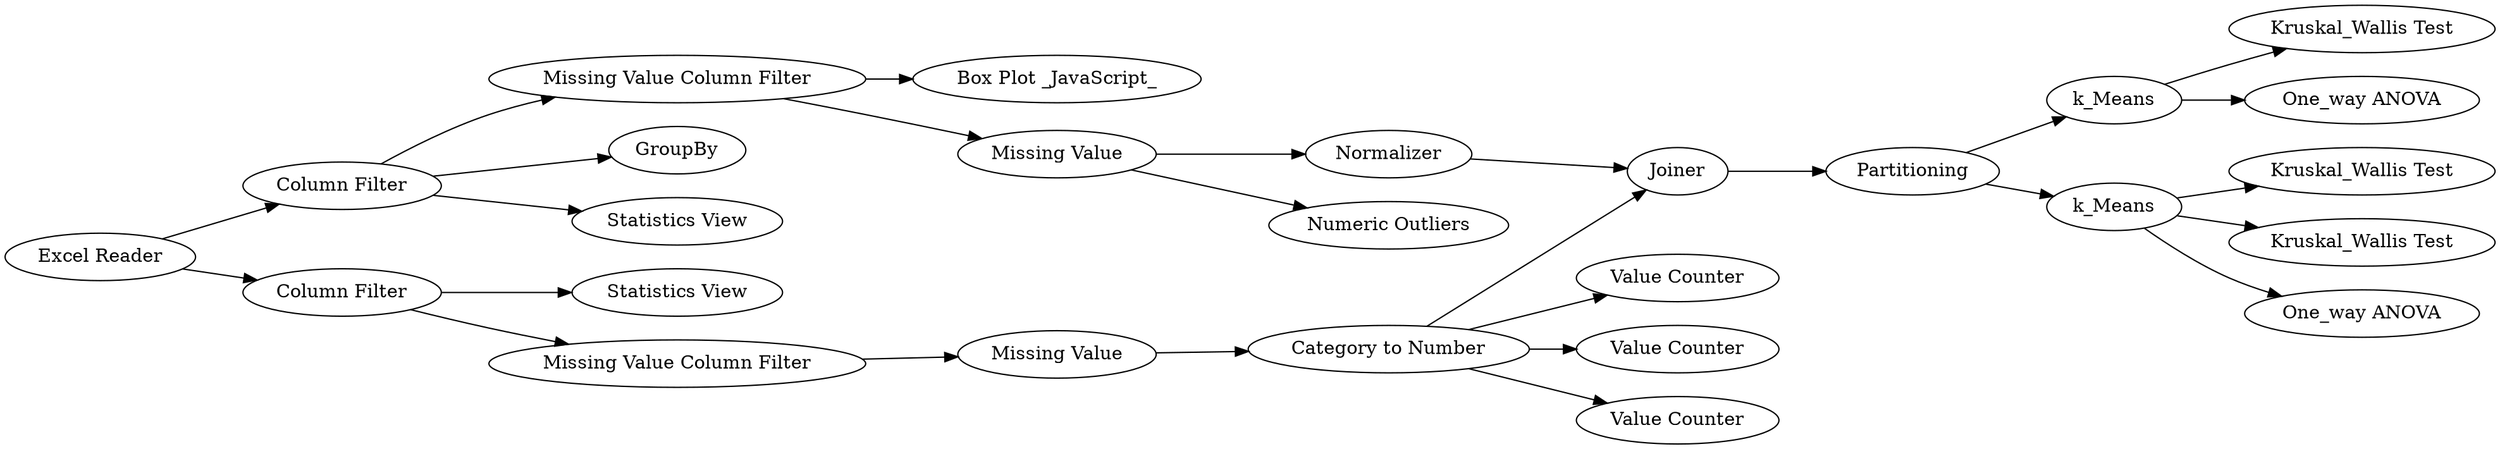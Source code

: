digraph {
	"7933078990107152749_90" [label=Normalizer]
	"7933078990107152749_23" [label=k_Means]
	"7933078990107152749_91" [label=Joiner]
	"7933078990107152749_83" [label="Excel Reader"]
	"7933078990107152749_93" [label="Kruskal_Wallis Test"]
	"7933078990107152749_84" [label="Missing Value Column Filter"]
	"7933078990107152749_96" [label=Partitioning]
	"7933078990107152749_98" [label="Value Counter"]
	"7933078990107152749_99" [label="Value Counter"]
	"7933078990107152749_95" [label="Kruskal_Wallis Test"]
	"7933078990107152749_100" [label="Numeric Outliers"]
	"7933078990107152749_32" [label=k_Means]
	"7933078990107152749_101" [label=GroupBy]
	"7933078990107152749_81" [label="Statistics View"]
	"7933078990107152749_79" [label="Column Filter"]
	"7933078990107152749_78" [label="Column Filter"]
	"7933078990107152749_70" [label="Box Plot _JavaScript_"]
	"7933078990107152749_97" [label="Value Counter"]
	"7933078990107152749_89" [label="Category to Number"]
	"7933078990107152749_80" [label="Statistics View"]
	"7933078990107152749_33" [label="Kruskal_Wallis Test"]
	"7933078990107152749_88" [label="Missing Value"]
	"7933078990107152749_92" [label="One_way ANOVA"]
	"7933078990107152749_87" [label="Missing Value Column Filter"]
	"7933078990107152749_94" [label="One_way ANOVA"]
	"7933078990107152749_85" [label="Missing Value"]
	"7933078990107152749_96" -> "7933078990107152749_32"
	"7933078990107152749_79" -> "7933078990107152749_84"
	"7933078990107152749_23" -> "7933078990107152749_92"
	"7933078990107152749_79" -> "7933078990107152749_81"
	"7933078990107152749_83" -> "7933078990107152749_78"
	"7933078990107152749_84" -> "7933078990107152749_85"
	"7933078990107152749_90" -> "7933078990107152749_91"
	"7933078990107152749_32" -> "7933078990107152749_93"
	"7933078990107152749_32" -> "7933078990107152749_95"
	"7933078990107152749_79" -> "7933078990107152749_101"
	"7933078990107152749_89" -> "7933078990107152749_91"
	"7933078990107152749_84" -> "7933078990107152749_70"
	"7933078990107152749_78" -> "7933078990107152749_87"
	"7933078990107152749_89" -> "7933078990107152749_99"
	"7933078990107152749_87" -> "7933078990107152749_88"
	"7933078990107152749_85" -> "7933078990107152749_100"
	"7933078990107152749_89" -> "7933078990107152749_98"
	"7933078990107152749_32" -> "7933078990107152749_94"
	"7933078990107152749_85" -> "7933078990107152749_90"
	"7933078990107152749_78" -> "7933078990107152749_80"
	"7933078990107152749_23" -> "7933078990107152749_33"
	"7933078990107152749_83" -> "7933078990107152749_79"
	"7933078990107152749_91" -> "7933078990107152749_96"
	"7933078990107152749_88" -> "7933078990107152749_89"
	"7933078990107152749_89" -> "7933078990107152749_97"
	"7933078990107152749_96" -> "7933078990107152749_23"
	rankdir=LR
}
